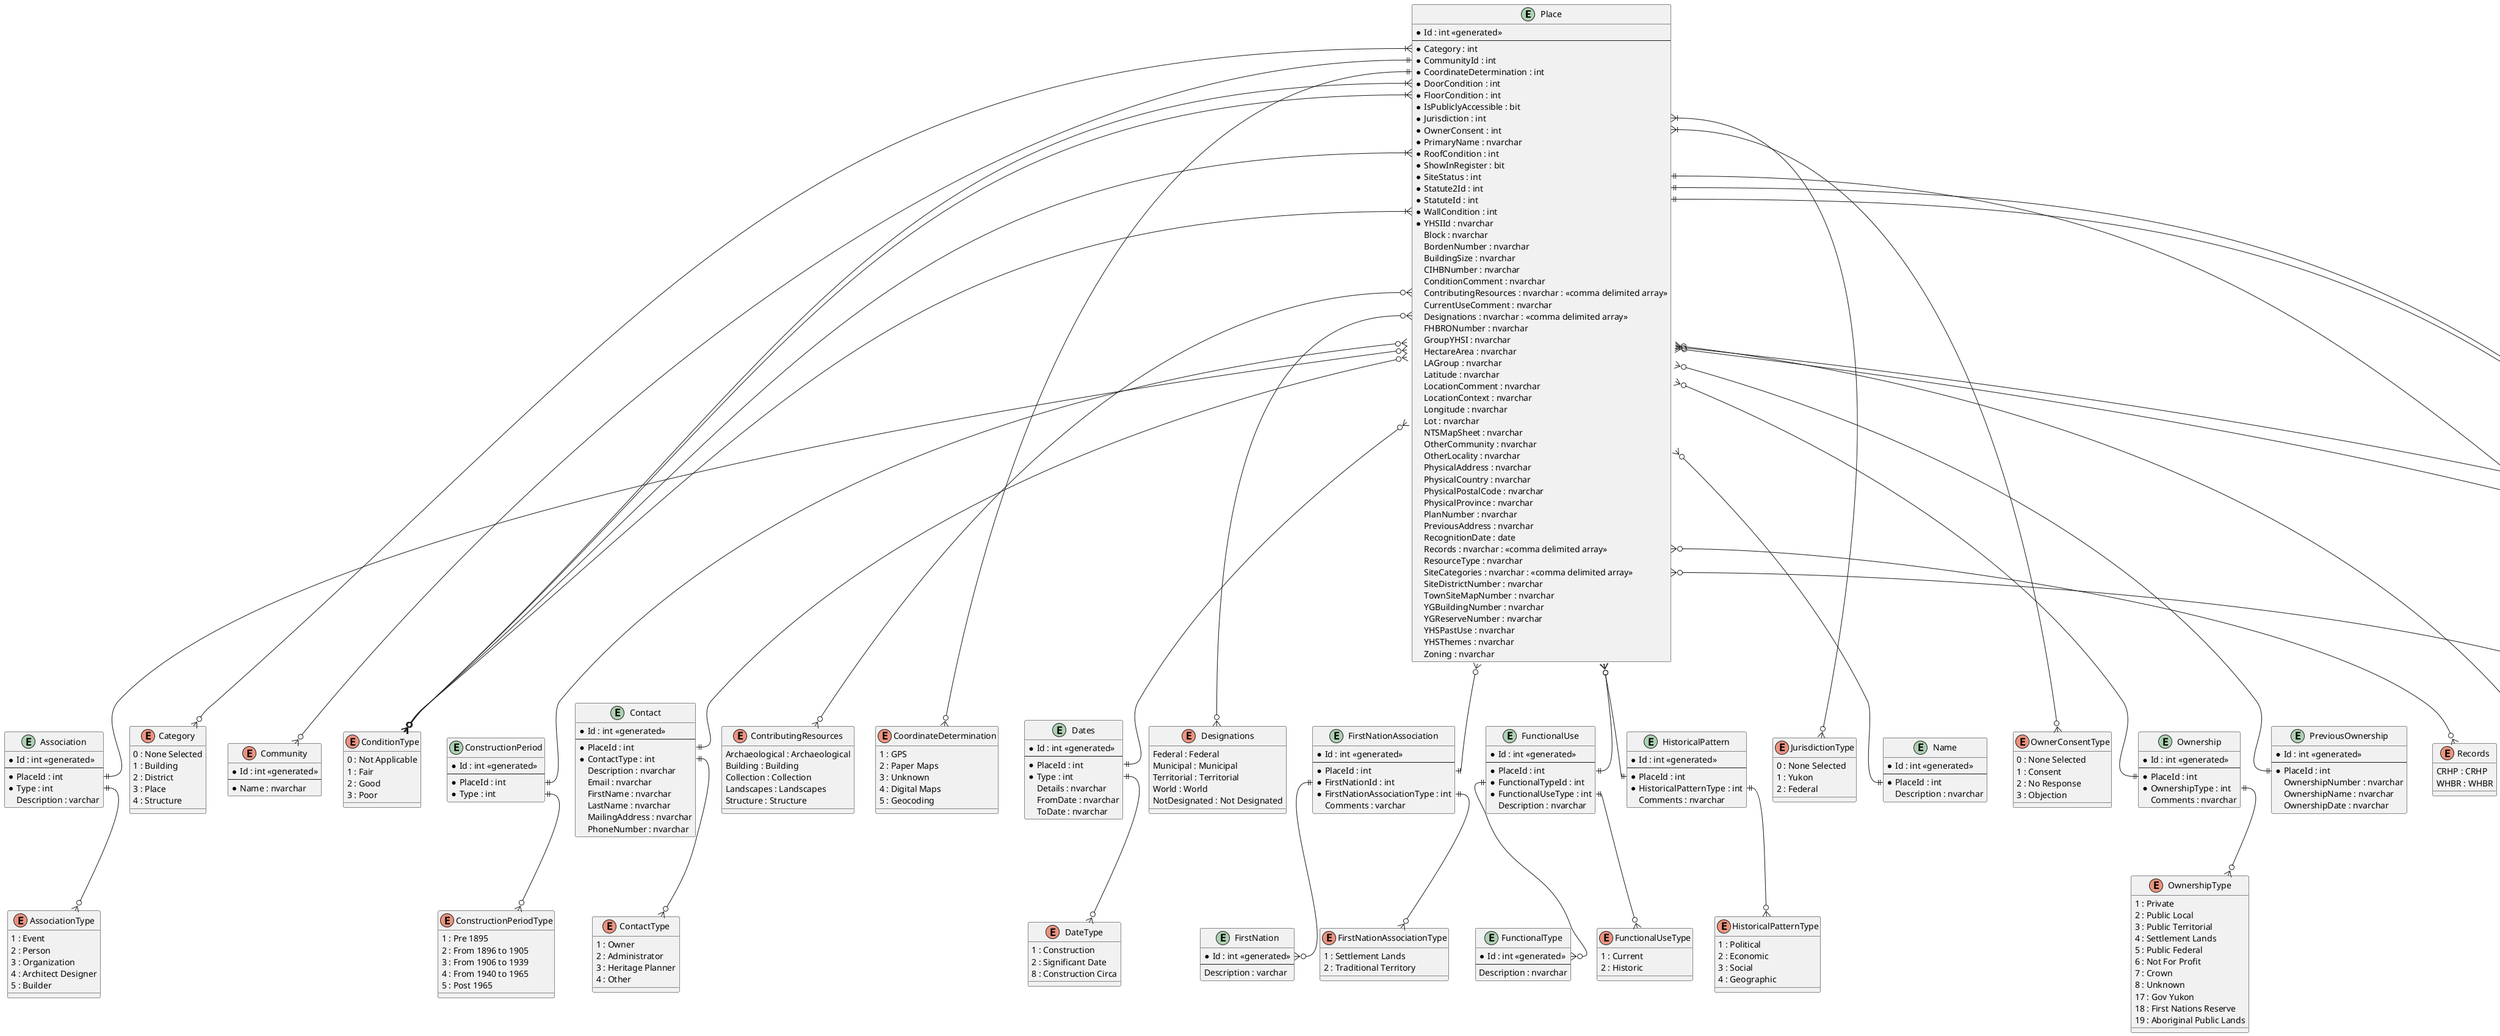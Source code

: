@startuml

entity Place {
  * Id : int <<generated>>
  --
  * Category : int
  * CommunityId : int
  * CoordinateDetermination : int
  * DoorCondition : int
  * FloorCondition : int
  * IsPubliclyAccessible : bit
  * Jurisdiction : int
  * OwnerConsent : int
  * PrimaryName : nvarchar
  * RoofCondition : int
  * ShowInRegister : bit
  * SiteStatus : int
  * Statute2Id : int
  * StatuteId : int
  * WallCondition : int
  * YHSIId : nvarchar
  Block : nvarchar
  BordenNumber : nvarchar
  BuildingSize : nvarchar
  CIHBNumber : nvarchar
  ConditionComment : nvarchar
  ContributingResources : nvarchar : <<comma delimited array>>
  CurrentUseComment : nvarchar
  Designations : nvarchar : <<comma delimited array>>
  FHBRONumber : nvarchar
  GroupYHSI : nvarchar
  HectareArea : nvarchar
  LAGroup : nvarchar
  Latitude : nvarchar
  LocationComment : nvarchar
  LocationContext : nvarchar
  Longitude : nvarchar
  Lot : nvarchar
  NTSMapSheet : nvarchar
  OtherCommunity : nvarchar
  OtherLocality : nvarchar
  PhysicalAddress : nvarchar
  PhysicalCountry : nvarchar
  PhysicalPostalCode : nvarchar
  PhysicalProvince : nvarchar
  PlanNumber : nvarchar
  PreviousAddress : nvarchar
  RecognitionDate : date
  Records : nvarchar : <<comma delimited array>>
  ResourceType : nvarchar
  SiteCategories : nvarchar : <<comma delimited array>>
  SiteDistrictNumber : nvarchar
  TownSiteMapNumber : nvarchar
  YGBuildingNumber : nvarchar
  YGReserveNumber : nvarchar
  YHSPastUse : nvarchar
  YHSThemes : nvarchar
  Zoning : nvarchar
}

entity Association {
  * Id : int <<generated>>
  --
  * PlaceId : int
  * Type : int
  Description : varchar
}

enum AssociationType {
  1 : Event
  2 : Person
  3 : Organization
  4 : Architect Designer
  5 : Builder
}

enum Category {
  0 : None Selected
  1 : Building
  2 : District
  3 : Place
  4 : Structure
}

enum Community {
  * Id : int <<generated>>
  --
  * Name : nvarchar
}

enum ConditionType {
  0 : Not Applicable
  1 : Fair
  2 : Good
  3 : Poor
}

entity ConstructionPeriod {
  * Id : int <<generated>>
  --
  * PlaceId : int
  * Type : int
}

enum ConstructionPeriodType {
  1 : Pre 1895
  2 : From 1896 to 1905
  3 : From 1906 to 1939
  4 : From 1940 to 1965
  5 : Post 1965
}

entity Contact {
  * Id : int <<generated>>
  --
  * PlaceId : int
  * ContactType : int
  Description : nvarchar
  Email : nvarchar
  FirstName : nvarchar
  LastName : nvarchar
  MailingAddress : nvarchar
  PhoneNumber : nvarchar
}

enum ContactType {
  1 : Owner
  2 : Administrator
  3 : Heritage Planner
  4 : Other
}

enum ContributingResources {
  Archaeological : Archaeological
  Building : Building
  Collection : Collection
  Landscapes : Landscapes
  Structure : Structure
}

enum CoordinateDetermination {
  1 : GPS
  2 : Paper Maps
  3 : Unknown
  4 : Digital Maps
  5 : Geocoding
}

entity Dates {
  * Id : int <<generated>>
  --
  * PlaceId : int
  * Type : int
  Details : nvarchar
  FromDate : nvarchar
  ToDate : nvarchar
}

enum DateType {
  1 : Construction
  2 : Significant Date
  8 : Construction Circa
}

enum Designations {
  Federal : Federal
  Municipal : Municipal
  Territorial : Territorial
  World : World
  NotDesignated : Not Designated
}

entity FirstNation {
  * Id : int <<generated>>
  --
  Description : varchar
}

entity FirstNationAssociation {
  * Id : int <<generated>>
  --
  * PlaceId : int
  * FirstNationId : int
  * FirstNationAssociationType : int
  Comments : varchar
}

enum FirstNationAssociationType {
  1 : Settlement Lands
  2 : Traditional Territory
}

entity FunctionalType {
  * Id : int <<generated>>
  --
  Description : nvarchar
}

entity FunctionalUse {
  * Id : int <<generated>>
  --
  * PlaceId : int
  * FunctionalTypeId : int
  * FunctionalUseType : int
  Description : nvarchar
}

enum FunctionalUseType {
  1 : Current
  2 : Historic
}

entity HistoricalPattern {
  * Id : int <<generated>>
  --
  * PlaceId : int
  * HistoricalPatternType : int
  Comments : nvarchar
}

enum HistoricalPatternType {
  1 : Political
  2 : Economic
  3 : Social
  4 : Geographic
}

enum JurisdictionType {
  0 : None Selected
  1 : Yukon
  2 : Federal
}

entity Name {
  * Id : int <<generated>>
  --
  * PlaceId : int
  Description : nvarchar
}

enum OwnerConsentType {
  0 : None Selected
  1 : Consent
  2 : No Response
  3 : Objection
}

entity Ownership {
  * Id : int <<generated>>
  --
  * PlaceId : int
  * OwnershipType : int
  Comments : nvarchar
}

enum OwnershipType {
  1 : Private
  2 : Public Local
  3 : Public Territorial
  4 : Settlement Lands
  5 : Public Federal
  6 : Not For Profit
  7 : Crown
  8 : Unknown
  17 : Gov Yukon
  18 : First Nations Reserve
  19 : Aboriginal Public Lands
}

entity PlaceTheme {
  * Id : int <<generated>>
  --
  * Category : nvarchar
  * Type : nvarchar
}

entity PreviousOwnership {
  * Id : int <<generated>>
  --
  * PlaceId : int
  OwnershipNumber : nvarchar
  OwnershipName : nvarchar
  OwnershipDate : nvarchar
}

enum Records {
  CRHP : CRHP
  WHBR : WHBR
}

entity RevisionLog {
  * Id : int <<generated>>
  --
  * PlaceId : int
  * RevisionLogType : int
  RevisionDate : nvarchar
  RevisedBy : nvarchar
  Details : nvarchar
}

enum RevisionLogType {
  1 : Initial Recording
  2 : Monitoring Visit
  3 : Research
  4 : Designation Assessment
  5 : Record Update
}

enum SiteCategories {
  Architecture : Architecture
  FirstNation : First Nation
  Gravesite : Gravesite
  Industrial : Industrial
  Landscape : Landscape
}

enum SiteStatus {
  1 : Standing
  2 : Demolished
  3 : Burned
  4 : Moved
  5 : Dimantled
  6 : Reconstruction
}

entity Statute {
  * Id : int <<generated>>
  --
  RecognitionAuthority
  RecognitionType
  Description
  AllStatute
}

entity Theme {
  * Id : int <<generated>>
  --
  * PlaceId : int
  * PlaceThemeId : int
}

entity WebLink {
  * Id : int <<generated>>
  --
  * PlaceId : int
  * Type : int
  Address : varchar
}

enum WebLinkType {
  1 : Historic Place
  2 : Local Government
  3 : Federal/Provicial/Territorial
  4 : Other
}

Place::Category }|--o{ Category
Place::CommunityId ||--o{ Community
Place::ContributingResources }o--o{ ContributingResources
Place::CoordinateDetermination ||--o{ CoordinateDetermination
Place::Designations }o--o{ Designations
Place::DoorCondition }|--o{ ConditionType
Place::FloorCondition }|--o{ ConditionType
Place::Jurisdiction }|--o{ JurisdictionType
Place::OwnerConsent }|--o{ OwnerConsentType
Place::Records }o--o{ Records
Place::RoofCondition }|--o{ ConditionType
Place::SiteCategories }o--o{ SiteCategories
Place::SiteStatus ||--o{ SiteStatus
Place::StatuteId ||--o{ Statute::Id
Place::Statute2Id ||--o{ Statute::Id
Place::WallCondition }|--o{ ConditionType
Place }o--|| Association::PlaceId
Place }o--|| ConstructionPeriod::PlaceId
Place }o--|| Contact::PlaceId
Place }o--|| Dates::PlaceId
Place }o--|| FirstNationAssociation::PlaceId
Place }o--|| HistoricalPattern::PlaceId
Place }o--|| Name::PlaceId
Place }o--|| Ownership::PlaceId
Place }o--|| PreviousOwnership::PlaceId
Place }o--|| RevisionLog::PlaceId
Place }o--|| Theme::PlaceId
Place }o--|| FunctionalUse::PlaceId
Place }o--|| WebLink::PlaceId
Association::Type ||--o{ AssociationType
ConstructionPeriod::Type ||--o{ ConstructionPeriodType
Dates::Type ||--o{ DateType
Contact::ContactType ||--o{ ContactType
FirstNationAssociation::FirstNationAssociationType ||--o{ FirstNationAssociationType
FirstNationAssociation::FirstNationId ||--o{ FirstNation::Id
FunctionalUse::FunctionalTypeId ||--o{ FunctionalType::Id
FunctionalUse::FunctionalUseType ||--o{ FunctionalUseType
HistoricalPattern::HistoricalPatternType ||--o{ HistoricalPatternType
Ownership::OwnershipType ||--o{ OwnershipType
RevisionLog::RevisionLogType ||--o{ RevisionLogType
WebLink::Type ||--o{ WebLinkType
Theme::PlaceThemeId ||--o{ PlaceTheme::Id

@enduml

